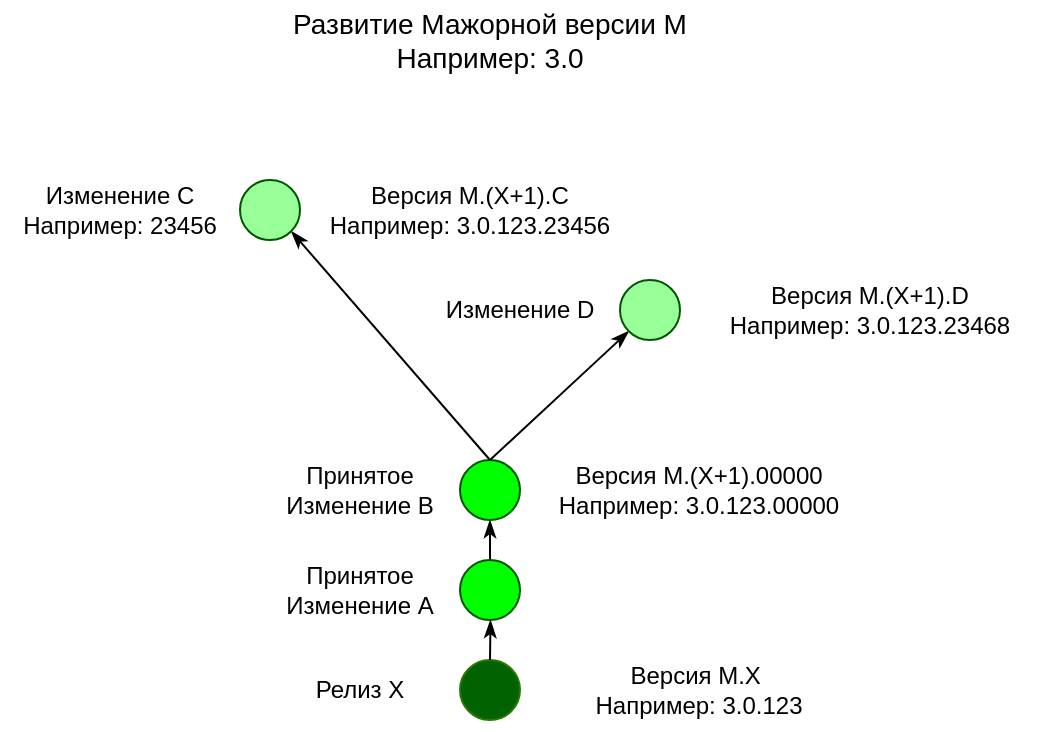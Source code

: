 <mxfile compressed="false" version="21.2.8" type="device">
  <diagram id="ETWsS70P1tHz5V-jA7J0" name="Page-1">
    <mxGraphModel dx="1434" dy="854" grid="1" gridSize="10" guides="1" tooltips="1" connect="1" arrows="1" fold="1" page="1" pageScale="1" pageWidth="827" pageHeight="1169" math="0" shadow="0">
      <root>
        <mxCell id="0" />
        <mxCell id="1" parent="0" />
        <mxCell id="x4GbbwbR9XK_4-UF2UaD-79" style="edgeStyle=none;rounded=0;orthogonalLoop=1;jettySize=auto;html=1;exitX=0.5;exitY=0;exitDx=0;exitDy=0;entryX=0.5;entryY=1;entryDx=0;entryDy=0;endArrow=classicThin;endFill=1;" parent="1" source="x4GbbwbR9XK_4-UF2UaD-80" target="x4GbbwbR9XK_4-UF2UaD-83" edge="1">
          <mxGeometry relative="1" as="geometry" />
        </mxCell>
        <mxCell id="x4GbbwbR9XK_4-UF2UaD-80" value="" style="ellipse;whiteSpace=wrap;html=1;aspect=fixed;fillColor=#00FF00;strokeColor=#005700;fontColor=#ffffff;" parent="1" vertex="1">
          <mxGeometry x="250" y="400" width="30" height="30" as="geometry" />
        </mxCell>
        <mxCell id="x4GbbwbR9XK_4-UF2UaD-83" value="" style="ellipse;whiteSpace=wrap;html=1;aspect=fixed;fillColor=#00FF00;strokeColor=#005700;fontColor=#ffffff;" parent="1" vertex="1">
          <mxGeometry x="250" y="350" width="30" height="30" as="geometry" />
        </mxCell>
        <mxCell id="x4GbbwbR9XK_4-UF2UaD-84" style="edgeStyle=none;rounded=0;orthogonalLoop=1;jettySize=auto;html=1;entryX=0;entryY=1;entryDx=0;entryDy=0;endArrow=classicThin;endFill=1;exitX=0.5;exitY=0;exitDx=0;exitDy=0;" parent="1" source="x4GbbwbR9XK_4-UF2UaD-83" target="x4GbbwbR9XK_4-UF2UaD-86" edge="1">
          <mxGeometry relative="1" as="geometry">
            <mxPoint x="170" y="340" as="sourcePoint" />
          </mxGeometry>
        </mxCell>
        <mxCell id="x4GbbwbR9XK_4-UF2UaD-85" style="edgeStyle=none;rounded=0;orthogonalLoop=1;jettySize=auto;html=1;exitX=0.5;exitY=0;exitDx=0;exitDy=0;entryX=1;entryY=1;entryDx=0;entryDy=0;endArrow=classicThin;endFill=1;" parent="1" source="x4GbbwbR9XK_4-UF2UaD-83" target="x9lW6-Z4g28vlHfjR3vW-7" edge="1">
          <mxGeometry relative="1" as="geometry">
            <mxPoint x="265" y="280" as="targetPoint" />
            <Array as="points" />
          </mxGeometry>
        </mxCell>
        <mxCell id="x4GbbwbR9XK_4-UF2UaD-86" value="" style="ellipse;whiteSpace=wrap;html=1;aspect=fixed;fillColor=#99FF99;strokeColor=#005700;fontColor=#ffffff;" parent="1" vertex="1">
          <mxGeometry x="330" y="260" width="30" height="30" as="geometry" />
        </mxCell>
        <mxCell id="x4GbbwbR9XK_4-UF2UaD-103" value="" style="ellipse;whiteSpace=wrap;html=1;aspect=fixed;fillColor=#006300;strokeColor=#2D7600;fontColor=#ffffff;" parent="1" vertex="1">
          <mxGeometry x="250" y="450" width="30" height="30" as="geometry" />
        </mxCell>
        <mxCell id="x4GbbwbR9XK_4-UF2UaD-105" value="Принятое&lt;br&gt;Изменение A" style="text;html=1;strokeColor=none;fillColor=none;align=center;verticalAlign=middle;whiteSpace=wrap;rounded=0;" parent="1" vertex="1">
          <mxGeometry x="160" y="400" width="80" height="30" as="geometry" />
        </mxCell>
        <mxCell id="x9lW6-Z4g28vlHfjR3vW-1" style="edgeStyle=none;rounded=0;orthogonalLoop=1;jettySize=auto;html=1;exitX=0.5;exitY=0;exitDx=0;exitDy=0;endArrow=classicThin;endFill=1;" edge="1" parent="1" source="x4GbbwbR9XK_4-UF2UaD-103">
          <mxGeometry relative="1" as="geometry">
            <mxPoint x="275.25" y="410" as="sourcePoint" />
            <mxPoint x="265.25" y="430" as="targetPoint" />
          </mxGeometry>
        </mxCell>
        <mxCell id="x9lW6-Z4g28vlHfjR3vW-2" value="Релиз X" style="text;html=1;strokeColor=none;fillColor=none;align=center;verticalAlign=middle;whiteSpace=wrap;rounded=0;" vertex="1" parent="1">
          <mxGeometry x="160" y="450" width="80" height="30" as="geometry" />
        </mxCell>
        <mxCell id="x9lW6-Z4g28vlHfjR3vW-3" value="Принятое&lt;br&gt;Изменение B" style="text;html=1;strokeColor=none;fillColor=none;align=center;verticalAlign=middle;whiteSpace=wrap;rounded=0;" vertex="1" parent="1">
          <mxGeometry x="145" y="350" width="110" height="30" as="geometry" />
        </mxCell>
        <mxCell id="x9lW6-Z4g28vlHfjR3vW-5" value="Версия M.X&amp;nbsp;&lt;br&gt;Например: 3.0.123" style="text;html=1;strokeColor=none;fillColor=none;align=center;verticalAlign=middle;whiteSpace=wrap;rounded=0;" vertex="1" parent="1">
          <mxGeometry x="306.5" y="445" width="125" height="40" as="geometry" />
        </mxCell>
        <mxCell id="x9lW6-Z4g28vlHfjR3vW-6" value="Версия M.(X+1).00000&lt;br&gt;Например: 3.0.123.00000" style="text;html=1;strokeColor=none;fillColor=none;align=center;verticalAlign=middle;whiteSpace=wrap;rounded=0;" vertex="1" parent="1">
          <mxGeometry x="289" y="350" width="161" height="30" as="geometry" />
        </mxCell>
        <mxCell id="x9lW6-Z4g28vlHfjR3vW-7" value="" style="ellipse;whiteSpace=wrap;html=1;aspect=fixed;fillColor=#99FF99;strokeColor=#005700;fontColor=#ffffff;" vertex="1" parent="1">
          <mxGeometry x="140" y="210" width="30" height="30" as="geometry" />
        </mxCell>
        <mxCell id="x9lW6-Z4g28vlHfjR3vW-8" value="Изменение C&lt;br&gt;Например: 23456" style="text;html=1;strokeColor=none;fillColor=none;align=center;verticalAlign=middle;whiteSpace=wrap;rounded=0;" vertex="1" parent="1">
          <mxGeometry x="20" y="210" width="120" height="30" as="geometry" />
        </mxCell>
        <mxCell id="x9lW6-Z4g28vlHfjR3vW-10" value="Развитие Мажорной версии M&lt;br style=&quot;font-size: 14px;&quot;&gt;Например: 3.0" style="text;html=1;strokeColor=none;fillColor=none;align=center;verticalAlign=middle;whiteSpace=wrap;rounded=0;fontSize=14;" vertex="1" parent="1">
          <mxGeometry x="155" y="120" width="220" height="40" as="geometry" />
        </mxCell>
        <mxCell id="x9lW6-Z4g28vlHfjR3vW-11" value="Версия M.(X+1).С&lt;br&gt;Например: 3.0.123.23456" style="text;html=1;strokeColor=none;fillColor=none;align=center;verticalAlign=middle;whiteSpace=wrap;rounded=0;" vertex="1" parent="1">
          <mxGeometry x="170" y="210" width="170" height="30" as="geometry" />
        </mxCell>
        <mxCell id="x9lW6-Z4g28vlHfjR3vW-12" value="Изменение D" style="text;html=1;strokeColor=none;fillColor=none;align=center;verticalAlign=middle;whiteSpace=wrap;rounded=0;" vertex="1" parent="1">
          <mxGeometry x="240" y="260" width="80" height="30" as="geometry" />
        </mxCell>
        <mxCell id="x9lW6-Z4g28vlHfjR3vW-13" value="Версия M.(X+1).D&lt;br&gt;Например: 3.0.123.23468" style="text;html=1;strokeColor=none;fillColor=none;align=center;verticalAlign=middle;whiteSpace=wrap;rounded=0;" vertex="1" parent="1">
          <mxGeometry x="370" y="260" width="170" height="30" as="geometry" />
        </mxCell>
      </root>
    </mxGraphModel>
  </diagram>
</mxfile>
